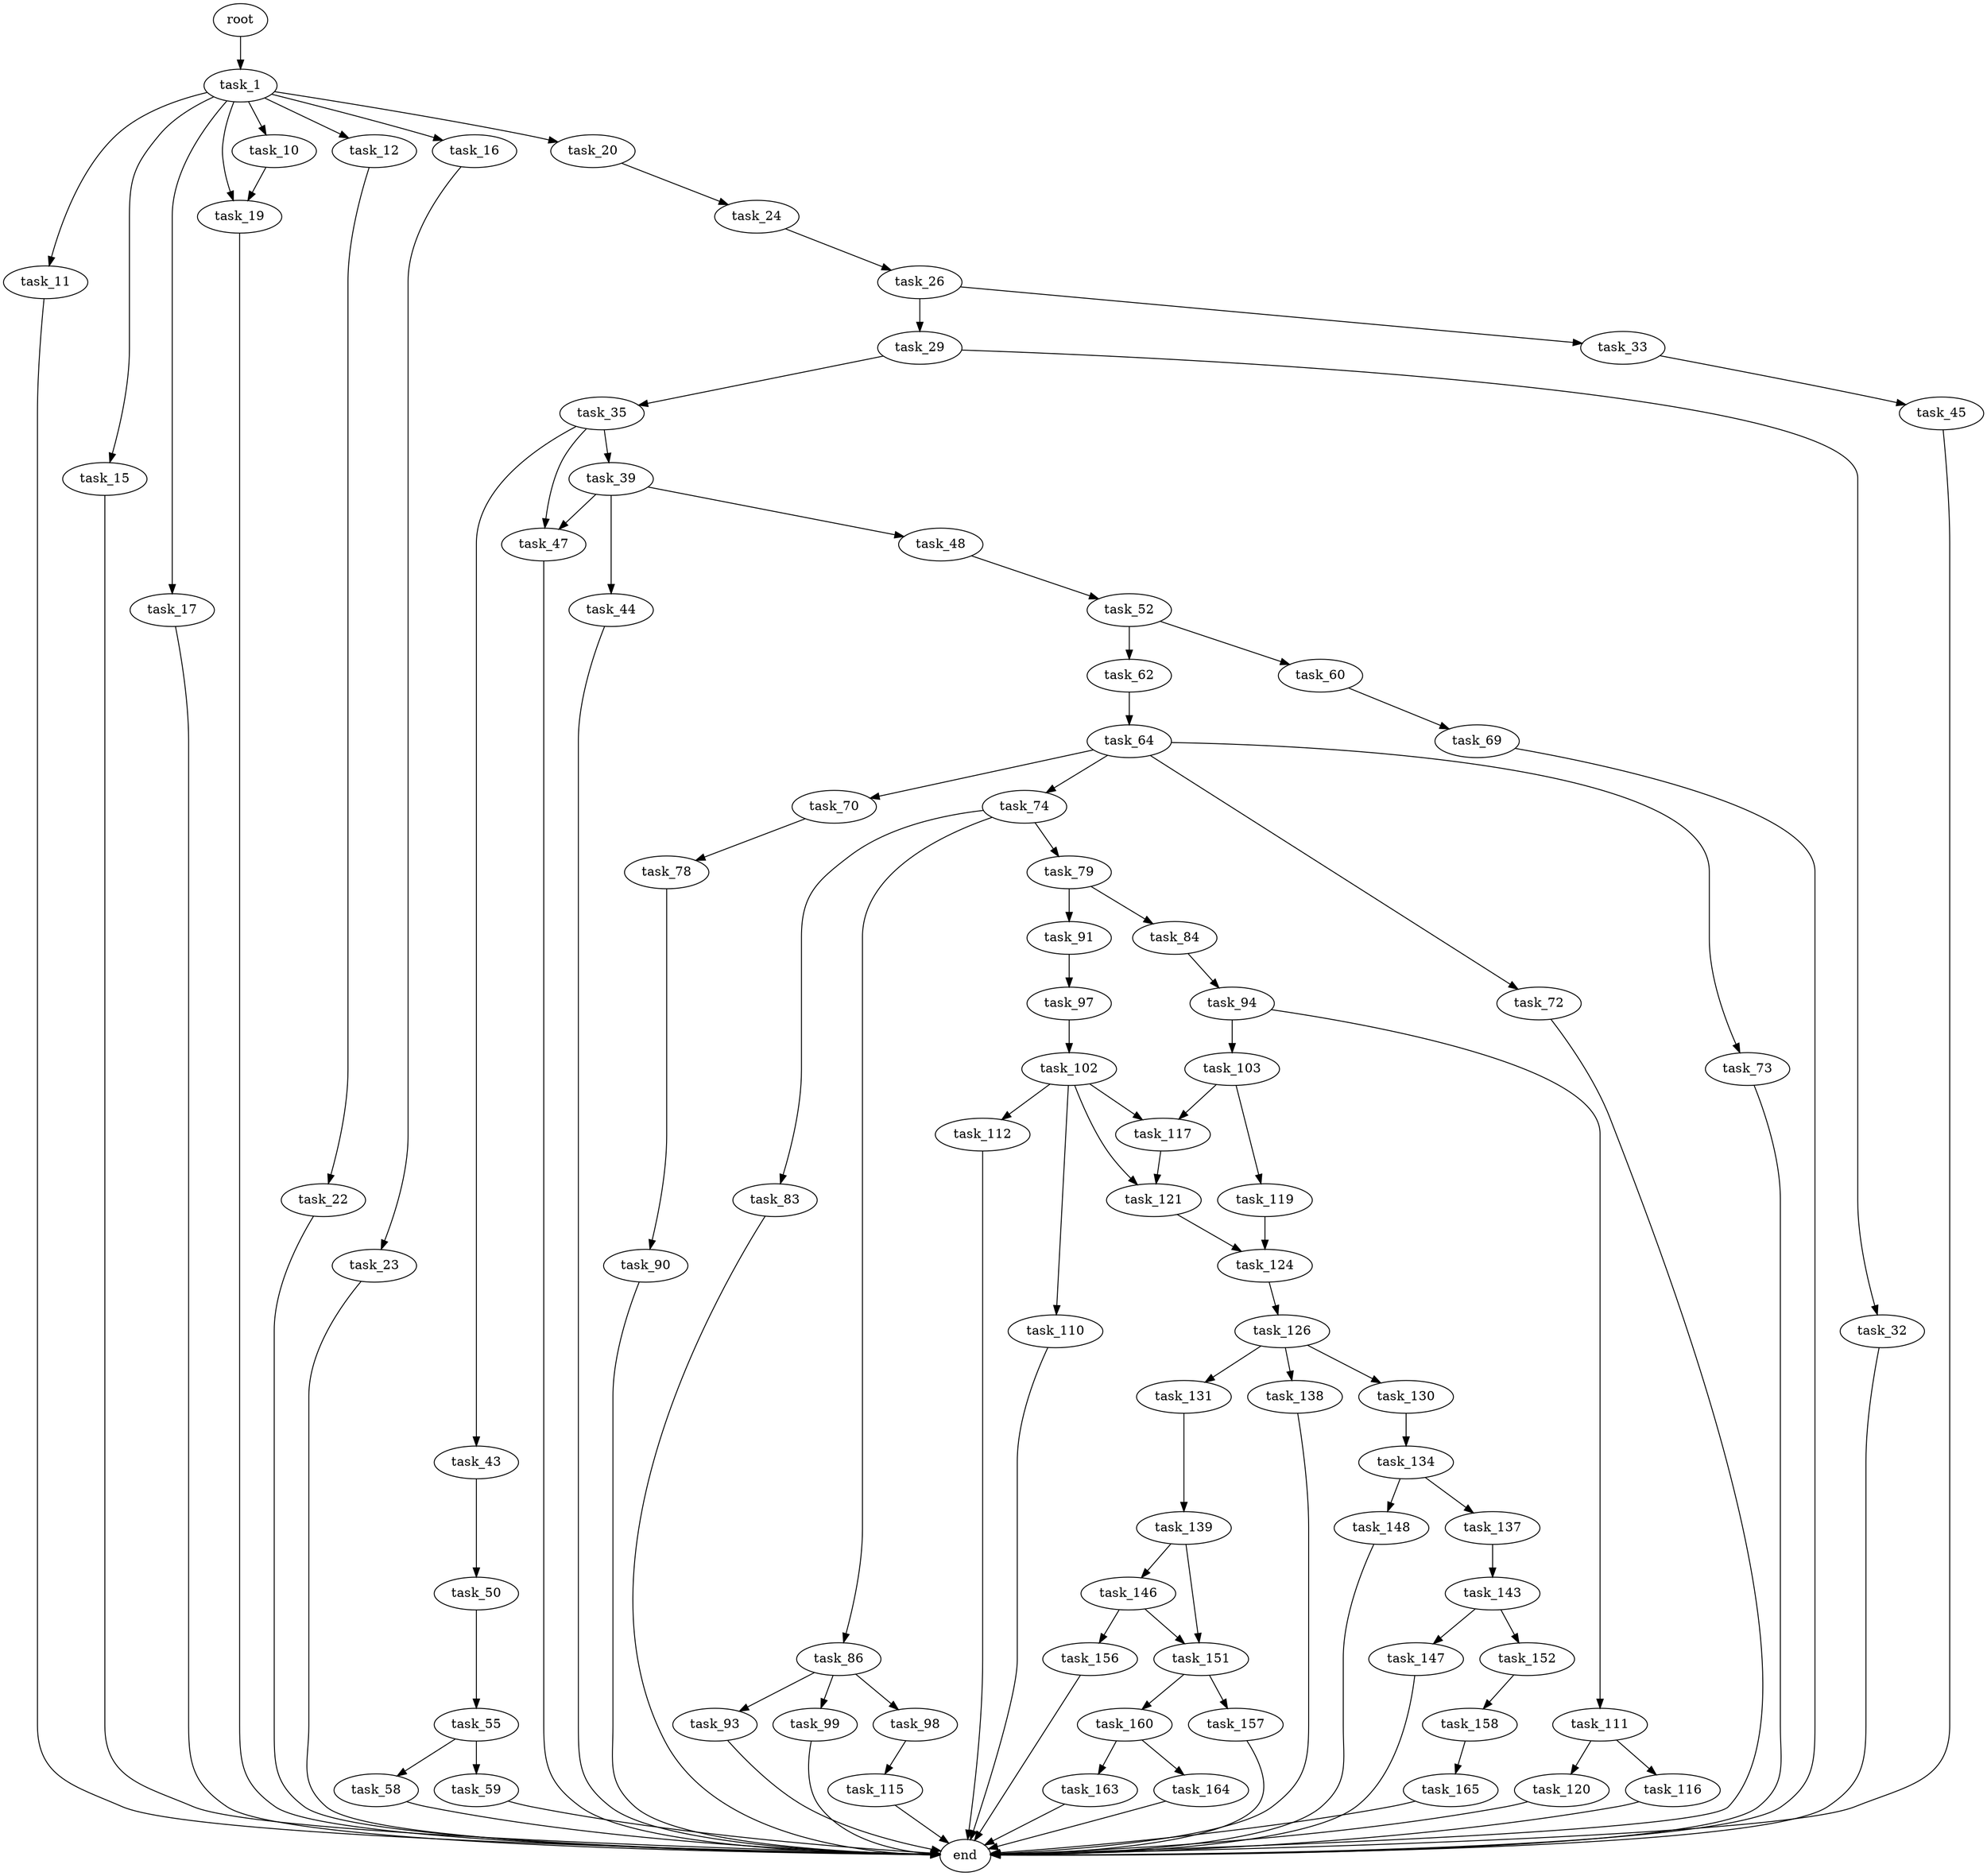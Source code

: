 digraph G {
  root [size="0.000000"];
  task_1 [size="78724000680.000000"];
  task_10 [size="134217728000.000000"];
  task_11 [size="193714736145.000000"];
  task_12 [size="782757789696.000000"];
  task_15 [size="631421620791.000000"];
  task_16 [size="782757789696.000000"];
  task_17 [size="51721169091.000000"];
  task_19 [size="426994925320.000000"];
  task_20 [size="97382133600.000000"];
  end [size="0.000000"];
  task_22 [size="368293445632.000000"];
  task_23 [size="28991029248.000000"];
  task_24 [size="32848586103.000000"];
  task_26 [size="549755813888.000000"];
  task_29 [size="549755813888.000000"];
  task_33 [size="24760819589.000000"];
  task_32 [size="1073741824000.000000"];
  task_35 [size="6895086448.000000"];
  task_45 [size="48029832152.000000"];
  task_39 [size="18949334689.000000"];
  task_43 [size="22323756598.000000"];
  task_47 [size="4087645972.000000"];
  task_44 [size="6389804019.000000"];
  task_48 [size="214391709676.000000"];
  task_50 [size="80605451261.000000"];
  task_52 [size="181641913696.000000"];
  task_55 [size="28991029248.000000"];
  task_60 [size="645693731122.000000"];
  task_62 [size="134217728000.000000"];
  task_58 [size="1073741824000.000000"];
  task_59 [size="76712382754.000000"];
  task_69 [size="230905739532.000000"];
  task_64 [size="9925043331.000000"];
  task_70 [size="2114107052.000000"];
  task_72 [size="134217728000.000000"];
  task_73 [size="843569571290.000000"];
  task_74 [size="20149602965.000000"];
  task_78 [size="20708446658.000000"];
  task_79 [size="485990406096.000000"];
  task_83 [size="248819944340.000000"];
  task_86 [size="68987062476.000000"];
  task_90 [size="808098912.000000"];
  task_84 [size="39042632615.000000"];
  task_91 [size="37688516459.000000"];
  task_94 [size="292194841973.000000"];
  task_93 [size="307469307391.000000"];
  task_98 [size="8589934592.000000"];
  task_99 [size="321096733516.000000"];
  task_97 [size="362240806668.000000"];
  task_103 [size="24644888650.000000"];
  task_111 [size="549755813888.000000"];
  task_102 [size="549755813888.000000"];
  task_115 [size="11976090750.000000"];
  task_110 [size="52492277388.000000"];
  task_112 [size="68719476736.000000"];
  task_117 [size="231928233984.000000"];
  task_121 [size="231928233984.000000"];
  task_119 [size="37414755730.000000"];
  task_116 [size="95675792694.000000"];
  task_120 [size="6320178016.000000"];
  task_124 [size="14295626774.000000"];
  task_126 [size="231928233984.000000"];
  task_130 [size="7426307634.000000"];
  task_131 [size="134217728000.000000"];
  task_138 [size="782757789696.000000"];
  task_134 [size="1789093108.000000"];
  task_139 [size="18156753683.000000"];
  task_137 [size="368293445632.000000"];
  task_148 [size="670945409.000000"];
  task_143 [size="68719476736.000000"];
  task_146 [size="1073741824000.000000"];
  task_151 [size="28991029248.000000"];
  task_147 [size="1468893585.000000"];
  task_152 [size="22752207759.000000"];
  task_156 [size="30785786069.000000"];
  task_157 [size="68719476736.000000"];
  task_160 [size="68719476736.000000"];
  task_158 [size="572073172684.000000"];
  task_165 [size="31468183442.000000"];
  task_163 [size="1131066104842.000000"];
  task_164 [size="1073741824000.000000"];

  root -> task_1 [size="1.000000"];
  task_1 -> task_10 [size="134217728.000000"];
  task_1 -> task_11 [size="134217728.000000"];
  task_1 -> task_12 [size="134217728.000000"];
  task_1 -> task_15 [size="134217728.000000"];
  task_1 -> task_16 [size="134217728.000000"];
  task_1 -> task_17 [size="134217728.000000"];
  task_1 -> task_19 [size="134217728.000000"];
  task_1 -> task_20 [size="134217728.000000"];
  task_10 -> task_19 [size="209715200.000000"];
  task_11 -> end [size="1.000000"];
  task_12 -> task_22 [size="679477248.000000"];
  task_15 -> end [size="1.000000"];
  task_16 -> task_23 [size="679477248.000000"];
  task_17 -> end [size="1.000000"];
  task_19 -> end [size="1.000000"];
  task_20 -> task_24 [size="134217728.000000"];
  task_22 -> end [size="1.000000"];
  task_23 -> end [size="1.000000"];
  task_24 -> task_26 [size="679477248.000000"];
  task_26 -> task_29 [size="536870912.000000"];
  task_26 -> task_33 [size="536870912.000000"];
  task_29 -> task_32 [size="536870912.000000"];
  task_29 -> task_35 [size="536870912.000000"];
  task_33 -> task_45 [size="33554432.000000"];
  task_32 -> end [size="1.000000"];
  task_35 -> task_39 [size="411041792.000000"];
  task_35 -> task_43 [size="411041792.000000"];
  task_35 -> task_47 [size="411041792.000000"];
  task_45 -> end [size="1.000000"];
  task_39 -> task_44 [size="411041792.000000"];
  task_39 -> task_47 [size="411041792.000000"];
  task_39 -> task_48 [size="411041792.000000"];
  task_43 -> task_50 [size="411041792.000000"];
  task_47 -> end [size="1.000000"];
  task_44 -> end [size="1.000000"];
  task_48 -> task_52 [size="209715200.000000"];
  task_50 -> task_55 [size="301989888.000000"];
  task_52 -> task_60 [size="679477248.000000"];
  task_52 -> task_62 [size="679477248.000000"];
  task_55 -> task_58 [size="75497472.000000"];
  task_55 -> task_59 [size="75497472.000000"];
  task_60 -> task_69 [size="679477248.000000"];
  task_62 -> task_64 [size="209715200.000000"];
  task_58 -> end [size="1.000000"];
  task_59 -> end [size="1.000000"];
  task_69 -> end [size="1.000000"];
  task_64 -> task_70 [size="209715200.000000"];
  task_64 -> task_72 [size="209715200.000000"];
  task_64 -> task_73 [size="209715200.000000"];
  task_64 -> task_74 [size="209715200.000000"];
  task_70 -> task_78 [size="134217728.000000"];
  task_72 -> end [size="1.000000"];
  task_73 -> end [size="1.000000"];
  task_74 -> task_79 [size="679477248.000000"];
  task_74 -> task_83 [size="679477248.000000"];
  task_74 -> task_86 [size="679477248.000000"];
  task_78 -> task_90 [size="536870912.000000"];
  task_79 -> task_84 [size="536870912.000000"];
  task_79 -> task_91 [size="536870912.000000"];
  task_83 -> end [size="1.000000"];
  task_86 -> task_93 [size="134217728.000000"];
  task_86 -> task_98 [size="134217728.000000"];
  task_86 -> task_99 [size="134217728.000000"];
  task_90 -> end [size="1.000000"];
  task_84 -> task_94 [size="33554432.000000"];
  task_91 -> task_97 [size="679477248.000000"];
  task_94 -> task_103 [size="209715200.000000"];
  task_94 -> task_111 [size="209715200.000000"];
  task_93 -> end [size="1.000000"];
  task_98 -> task_115 [size="33554432.000000"];
  task_99 -> end [size="1.000000"];
  task_97 -> task_102 [size="536870912.000000"];
  task_103 -> task_117 [size="536870912.000000"];
  task_103 -> task_119 [size="536870912.000000"];
  task_111 -> task_116 [size="536870912.000000"];
  task_111 -> task_120 [size="536870912.000000"];
  task_102 -> task_110 [size="536870912.000000"];
  task_102 -> task_112 [size="536870912.000000"];
  task_102 -> task_117 [size="536870912.000000"];
  task_102 -> task_121 [size="536870912.000000"];
  task_115 -> end [size="1.000000"];
  task_110 -> end [size="1.000000"];
  task_112 -> end [size="1.000000"];
  task_117 -> task_121 [size="301989888.000000"];
  task_121 -> task_124 [size="301989888.000000"];
  task_119 -> task_124 [size="33554432.000000"];
  task_116 -> end [size="1.000000"];
  task_120 -> end [size="1.000000"];
  task_124 -> task_126 [size="33554432.000000"];
  task_126 -> task_130 [size="301989888.000000"];
  task_126 -> task_131 [size="301989888.000000"];
  task_126 -> task_138 [size="301989888.000000"];
  task_130 -> task_134 [size="134217728.000000"];
  task_131 -> task_139 [size="209715200.000000"];
  task_138 -> end [size="1.000000"];
  task_134 -> task_137 [size="33554432.000000"];
  task_134 -> task_148 [size="33554432.000000"];
  task_139 -> task_146 [size="301989888.000000"];
  task_139 -> task_151 [size="301989888.000000"];
  task_137 -> task_143 [size="411041792.000000"];
  task_148 -> end [size="1.000000"];
  task_143 -> task_147 [size="134217728.000000"];
  task_143 -> task_152 [size="134217728.000000"];
  task_146 -> task_151 [size="838860800.000000"];
  task_146 -> task_156 [size="838860800.000000"];
  task_151 -> task_157 [size="75497472.000000"];
  task_151 -> task_160 [size="75497472.000000"];
  task_147 -> end [size="1.000000"];
  task_152 -> task_158 [size="411041792.000000"];
  task_156 -> end [size="1.000000"];
  task_157 -> end [size="1.000000"];
  task_160 -> task_163 [size="134217728.000000"];
  task_160 -> task_164 [size="134217728.000000"];
  task_158 -> task_165 [size="536870912.000000"];
  task_165 -> end [size="1.000000"];
  task_163 -> end [size="1.000000"];
  task_164 -> end [size="1.000000"];
}
